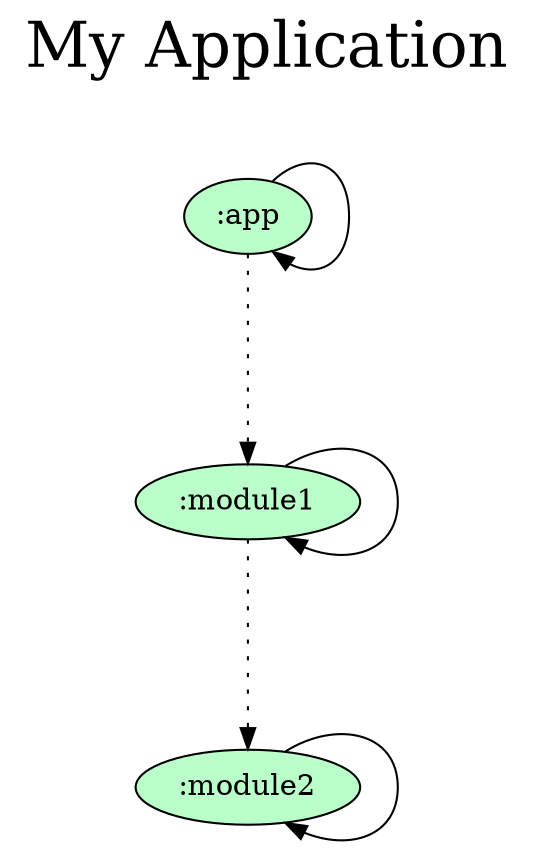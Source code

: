 digraph {
  graph [label="My Application\n ",labelloc=t,fontsize=30,ranksep=1.4];
  node [style=filled, fillcolor="#bbbbbb"];
  rankdir=TB;

  # Projects

  ":app" [fillcolor="#baffc9"];
  ":module1" [fillcolor="#baffc9"];
  ":module2" [fillcolor="#baffc9"];

  {rank = same;}

  # Dependencies

  ":app" -> ":app"
  ":app" -> ":module1" [style=dotted]
  ":module1" -> ":module1"
  ":module1" -> ":module2" [style=dotted]
  ":module2" -> ":module2"
}
